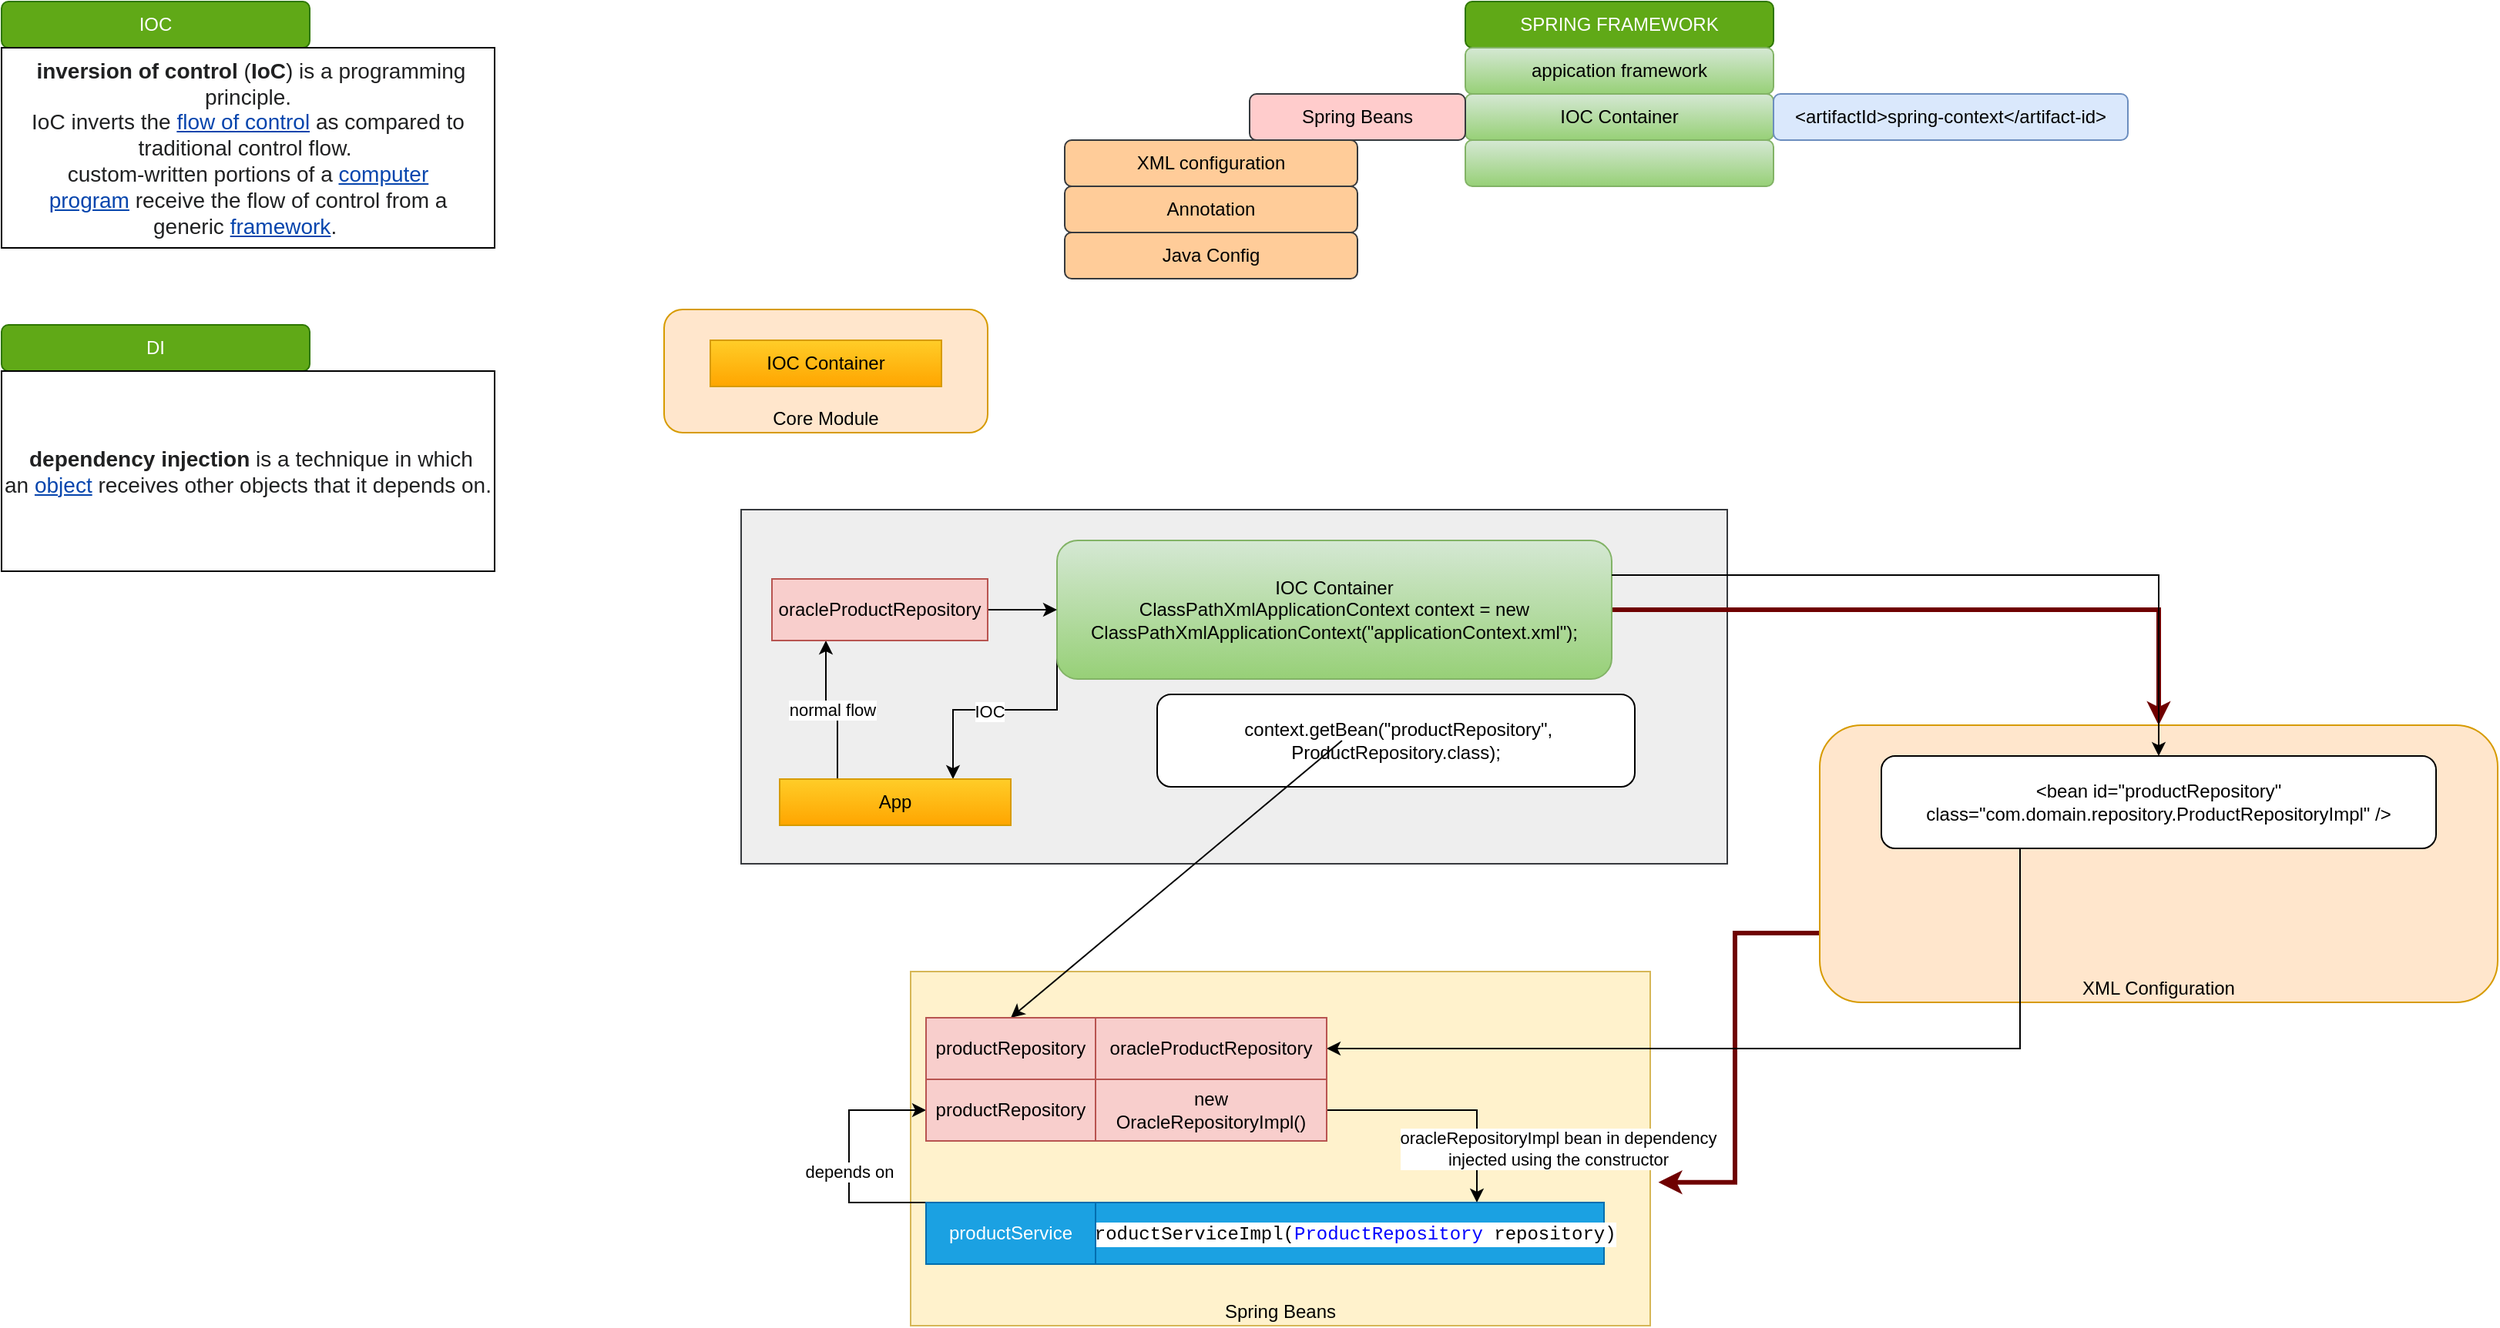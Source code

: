 <mxfile version="14.5.1" type="device"><diagram id="8gDDNi3ky16Sr8uJzAyY" name="IOC &amp; DI"><mxGraphModel dx="1888" dy="616" grid="1" gridSize="10" guides="1" tooltips="1" connect="1" arrows="1" fold="1" page="1" pageScale="1" pageWidth="850" pageHeight="1100" math="0" shadow="0"><root><mxCell id="0"/><mxCell id="1" parent="0"/><mxCell id="b3Y7_wizDRcXyE8OWq2Z-11" value="Spring Beans" style="rounded=0;whiteSpace=wrap;html=1;fillColor=#fff2cc;strokeColor=#d6b656;verticalAlign=bottom;" vertex="1" parent="1"><mxGeometry x="-30" y="670" width="480" height="230" as="geometry"/></mxCell><mxCell id="b3Y7_wizDRcXyE8OWq2Z-20" value="" style="rounded=0;whiteSpace=wrap;html=1;verticalAlign=bottom;fillColor=#eeeeee;strokeColor=#36393d;" vertex="1" parent="1"><mxGeometry x="-140" y="370" width="640" height="230" as="geometry"/></mxCell><mxCell id="b3Y7_wizDRcXyE8OWq2Z-13" style="edgeStyle=orthogonalEdgeStyle;rounded=0;orthogonalLoop=1;jettySize=auto;html=1;fillColor=#a20025;strokeColor=#6F0000;strokeWidth=3;" edge="1" parent="1" source="b3Y7_wizDRcXyE8OWq2Z-10" target="b3Y7_wizDRcXyE8OWq2Z-12"><mxGeometry relative="1" as="geometry"/></mxCell><mxCell id="b3Y7_wizDRcXyE8OWq2Z-34" style="edgeStyle=orthogonalEdgeStyle;rounded=0;orthogonalLoop=1;jettySize=auto;html=1;exitX=0;exitY=0.75;exitDx=0;exitDy=0;entryX=0.75;entryY=0;entryDx=0;entryDy=0;strokeWidth=1;" edge="1" parent="1" source="b3Y7_wizDRcXyE8OWq2Z-10" target="b3Y7_wizDRcXyE8OWq2Z-28"><mxGeometry relative="1" as="geometry"><Array as="points"><mxPoint x="65" y="500"/><mxPoint x="-2" y="500"/></Array></mxGeometry></mxCell><mxCell id="b3Y7_wizDRcXyE8OWq2Z-35" value="IOC" style="edgeLabel;html=1;align=center;verticalAlign=middle;resizable=0;points=[];" vertex="1" connectable="0" parent="b3Y7_wizDRcXyE8OWq2Z-34"><mxGeometry x="0.114" y="1" relative="1" as="geometry"><mxPoint as="offset"/></mxGeometry></mxCell><mxCell id="b3Y7_wizDRcXyE8OWq2Z-10" value="IOC Container&lt;br&gt;ClassPathXmlApplicationContext context = new ClassPathXmlApplicationContext(&quot;applicationContext.xml&quot;);" style="rounded=1;whiteSpace=wrap;html=1;fillColor=#d5e8d4;strokeColor=#82b366;gradientColor=#97d077;" vertex="1" parent="1"><mxGeometry x="65" y="390" width="360" height="90" as="geometry"/></mxCell><mxCell id="b3Y7_wizDRcXyE8OWq2Z-14" style="edgeStyle=orthogonalEdgeStyle;rounded=0;orthogonalLoop=1;jettySize=auto;html=1;exitX=0;exitY=0.75;exitDx=0;exitDy=0;entryX=1.011;entryY=0.595;entryDx=0;entryDy=0;entryPerimeter=0;fillColor=#a20025;strokeColor=#6F0000;strokeWidth=3;" edge="1" parent="1" source="b3Y7_wizDRcXyE8OWq2Z-12" target="b3Y7_wizDRcXyE8OWq2Z-11"><mxGeometry relative="1" as="geometry"/></mxCell><mxCell id="b3Y7_wizDRcXyE8OWq2Z-12" value="XML Configuration" style="rounded=1;whiteSpace=wrap;html=1;fillColor=#ffe6cc;strokeColor=#d79b00;verticalAlign=bottom;" vertex="1" parent="1"><mxGeometry x="560" y="510" width="440" height="180" as="geometry"/></mxCell><mxCell id="b3Y7_wizDRcXyE8OWq2Z-19" style="edgeStyle=orthogonalEdgeStyle;rounded=0;orthogonalLoop=1;jettySize=auto;html=1;exitX=0.25;exitY=1;exitDx=0;exitDy=0;strokeWidth=1;entryX=1;entryY=0.5;entryDx=0;entryDy=0;" edge="1" parent="1" source="b3Y7_wizDRcXyE8OWq2Z-15" target="b3Y7_wizDRcXyE8OWq2Z-21"><mxGeometry relative="1" as="geometry"/></mxCell><mxCell id="b3Y7_wizDRcXyE8OWq2Z-15" value="&amp;lt;bean id=&quot;productRepository&quot; class=&quot;com.domain.repository.ProductRepositoryImpl&quot; /&amp;gt;" style="rounded=1;whiteSpace=wrap;html=1;" vertex="1" parent="1"><mxGeometry x="600" y="530" width="360" height="60" as="geometry"/></mxCell><mxCell id="b3Y7_wizDRcXyE8OWq2Z-18" value="productRepository" style="rounded=0;whiteSpace=wrap;html=1;fillColor=#f8cecc;strokeColor=#b85450;" vertex="1" parent="1"><mxGeometry x="-20" y="700" width="110" height="40" as="geometry"/></mxCell><mxCell id="b3Y7_wizDRcXyE8OWq2Z-16" style="edgeStyle=orthogonalEdgeStyle;rounded=0;orthogonalLoop=1;jettySize=auto;html=1;exitX=1;exitY=0.25;exitDx=0;exitDy=0;" edge="1" parent="1" source="b3Y7_wizDRcXyE8OWq2Z-10" target="b3Y7_wizDRcXyE8OWq2Z-15"><mxGeometry relative="1" as="geometry"/></mxCell><mxCell id="b3Y7_wizDRcXyE8OWq2Z-7" value="Core Module" style="rounded=1;whiteSpace=wrap;html=1;fillColor=#ffe6cc;strokeColor=#d79b00;verticalAlign=bottom;" vertex="1" parent="1"><mxGeometry x="-190" y="240" width="210" height="80" as="geometry"/></mxCell><mxCell id="b3Y7_wizDRcXyE8OWq2Z-1" value="SPRING FRAMEWORK" style="rounded=1;whiteSpace=wrap;html=1;fillColor=#60a917;strokeColor=#2D7600;fontColor=#ffffff;" vertex="1" parent="1"><mxGeometry x="330" y="40" width="200" height="30" as="geometry"/></mxCell><mxCell id="b3Y7_wizDRcXyE8OWq2Z-3" value="appication framework" style="rounded=1;whiteSpace=wrap;html=1;fillColor=#d5e8d4;strokeColor=#82b366;gradientColor=#97d077;" vertex="1" parent="1"><mxGeometry x="330" y="70" width="200" height="30" as="geometry"/></mxCell><mxCell id="b3Y7_wizDRcXyE8OWq2Z-4" value="IOC Container" style="rounded=1;whiteSpace=wrap;html=1;fillColor=#d5e8d4;strokeColor=#82b366;gradientColor=#97d077;" vertex="1" parent="1"><mxGeometry x="330" y="100" width="200" height="30" as="geometry"/></mxCell><mxCell id="b3Y7_wizDRcXyE8OWq2Z-5" value="" style="rounded=1;whiteSpace=wrap;html=1;fillColor=#d5e8d4;strokeColor=#82b366;gradientColor=#97d077;" vertex="1" parent="1"><mxGeometry x="330" y="130" width="200" height="30" as="geometry"/></mxCell><mxCell id="b3Y7_wizDRcXyE8OWq2Z-6" value="IOC Container" style="rounded=0;whiteSpace=wrap;html=1;gradientColor=#ffa500;fillColor=#ffcd28;strokeColor=#d79b00;" vertex="1" parent="1"><mxGeometry x="-160" y="260" width="150" height="30" as="geometry"/></mxCell><mxCell id="b3Y7_wizDRcXyE8OWq2Z-8" value="&amp;lt;artifactId&amp;gt;spring-context&amp;lt;/artifact-id&amp;gt;" style="rounded=1;whiteSpace=wrap;html=1;fillColor=#dae8fc;strokeColor=#6c8ebf;" vertex="1" parent="1"><mxGeometry x="530" y="100" width="230" height="30" as="geometry"/></mxCell><mxCell id="b3Y7_wizDRcXyE8OWq2Z-9" value="Spring Beans" style="rounded=1;whiteSpace=wrap;html=1;fillColor=#ffcccc;strokeColor=#36393d;" vertex="1" parent="1"><mxGeometry x="190" y="100" width="140" height="30" as="geometry"/></mxCell><mxCell id="b3Y7_wizDRcXyE8OWq2Z-21" value="oracleProductRepository" style="rounded=0;whiteSpace=wrap;html=1;fillColor=#f8cecc;strokeColor=#b85450;" vertex="1" parent="1"><mxGeometry x="90" y="700" width="150" height="40" as="geometry"/></mxCell><mxCell id="b3Y7_wizDRcXyE8OWq2Z-24" value="&amp;nbsp;context.getBean(&quot;productRepository&quot;, ProductRepository.class);" style="rounded=1;whiteSpace=wrap;html=1;" vertex="1" parent="1"><mxGeometry x="130" y="490" width="310" height="60" as="geometry"/></mxCell><mxCell id="b3Y7_wizDRcXyE8OWq2Z-25" value="" style="endArrow=classic;html=1;strokeWidth=1;entryX=0.5;entryY=0;entryDx=0;entryDy=0;exitX=0.387;exitY=0.5;exitDx=0;exitDy=0;exitPerimeter=0;" edge="1" parent="1" source="b3Y7_wizDRcXyE8OWq2Z-24" target="b3Y7_wizDRcXyE8OWq2Z-18"><mxGeometry width="50" height="50" relative="1" as="geometry"><mxPoint x="240" y="560" as="sourcePoint"/><mxPoint x="290" y="510" as="targetPoint"/></mxGeometry></mxCell><mxCell id="b3Y7_wizDRcXyE8OWq2Z-26" value="productRepository" style="rounded=0;whiteSpace=wrap;html=1;fillColor=#f8cecc;strokeColor=#b85450;" vertex="1" parent="1"><mxGeometry x="-20" y="740" width="110" height="40" as="geometry"/></mxCell><mxCell id="b3Y7_wizDRcXyE8OWq2Z-67" style="edgeStyle=orthogonalEdgeStyle;rounded=0;orthogonalLoop=1;jettySize=auto;html=1;entryX=0.75;entryY=0;entryDx=0;entryDy=0;strokeWidth=1;" edge="1" parent="1" source="b3Y7_wizDRcXyE8OWq2Z-27" target="b3Y7_wizDRcXyE8OWq2Z-46"><mxGeometry relative="1" as="geometry"><Array as="points"><mxPoint x="338" y="760"/></Array></mxGeometry></mxCell><mxCell id="b3Y7_wizDRcXyE8OWq2Z-68" value="oracleRepositoryImpl bean in dependency&lt;br&gt;injected using the constructor" style="edgeLabel;html=1;align=center;verticalAlign=middle;resizable=0;points=[];" vertex="1" connectable="0" parent="b3Y7_wizDRcXyE8OWq2Z-67"><mxGeometry x="-0.013" relative="1" as="geometry"><mxPoint x="72" y="25" as="offset"/></mxGeometry></mxCell><mxCell id="b3Y7_wizDRcXyE8OWq2Z-27" value="new OracleRepositoryImpl()" style="rounded=0;whiteSpace=wrap;html=1;fillColor=#f8cecc;strokeColor=#b85450;" vertex="1" parent="1"><mxGeometry x="90" y="740" width="150" height="40" as="geometry"/></mxCell><mxCell id="b3Y7_wizDRcXyE8OWq2Z-32" value="normal flow" style="edgeStyle=orthogonalEdgeStyle;rounded=0;orthogonalLoop=1;jettySize=auto;html=1;exitX=0.25;exitY=0;exitDx=0;exitDy=0;entryX=0.25;entryY=1;entryDx=0;entryDy=0;strokeWidth=1;" edge="1" parent="1" source="b3Y7_wizDRcXyE8OWq2Z-28" target="b3Y7_wizDRcXyE8OWq2Z-30"><mxGeometry relative="1" as="geometry"/></mxCell><mxCell id="b3Y7_wizDRcXyE8OWq2Z-28" value="App" style="rounded=0;whiteSpace=wrap;html=1;gradientColor=#ffa500;fillColor=#ffcd28;strokeColor=#d79b00;" vertex="1" parent="1"><mxGeometry x="-115" y="545" width="150" height="30" as="geometry"/></mxCell><mxCell id="b3Y7_wizDRcXyE8OWq2Z-33" style="edgeStyle=orthogonalEdgeStyle;rounded=0;orthogonalLoop=1;jettySize=auto;html=1;entryX=0;entryY=0.5;entryDx=0;entryDy=0;strokeWidth=1;" edge="1" parent="1" source="b3Y7_wizDRcXyE8OWq2Z-30" target="b3Y7_wizDRcXyE8OWq2Z-10"><mxGeometry relative="1" as="geometry"/></mxCell><mxCell id="b3Y7_wizDRcXyE8OWq2Z-30" value="oracleProductRepository" style="rounded=0;whiteSpace=wrap;html=1;fillColor=#f8cecc;strokeColor=#b85450;" vertex="1" parent="1"><mxGeometry x="-120" y="415" width="140" height="40" as="geometry"/></mxCell><mxCell id="b3Y7_wizDRcXyE8OWq2Z-36" value="XML configuration" style="rounded=1;whiteSpace=wrap;html=1;fillColor=#ffcc99;strokeColor=#36393d;" vertex="1" parent="1"><mxGeometry x="70" y="130" width="190" height="30" as="geometry"/></mxCell><mxCell id="b3Y7_wizDRcXyE8OWq2Z-37" value="Annotation" style="rounded=1;whiteSpace=wrap;html=1;fillColor=#ffcc99;strokeColor=#36393d;" vertex="1" parent="1"><mxGeometry x="70" y="160" width="190" height="30" as="geometry"/></mxCell><mxCell id="b3Y7_wizDRcXyE8OWq2Z-38" value="Java Config" style="rounded=1;whiteSpace=wrap;html=1;fillColor=#ffcc99;strokeColor=#36393d;" vertex="1" parent="1"><mxGeometry x="70" y="190" width="190" height="30" as="geometry"/></mxCell><mxCell id="b3Y7_wizDRcXyE8OWq2Z-39" value="IOC" style="rounded=1;whiteSpace=wrap;html=1;fillColor=#60a917;strokeColor=#2D7600;fontColor=#ffffff;" vertex="1" parent="1"><mxGeometry x="-620" y="40" width="200" height="30" as="geometry"/></mxCell><mxCell id="b3Y7_wizDRcXyE8OWq2Z-40" value="&lt;span style=&quot;color: rgb(32 , 33 , 34) ; font-family: sans-serif ; font-size: 14px ; background-color: rgb(255 , 255 , 255)&quot;&gt;&amp;nbsp;&lt;/span&gt;&lt;b style=&quot;color: rgb(32 , 33 , 34) ; font-family: sans-serif ; font-size: 14px ; background-color: rgb(255 , 255 , 255)&quot;&gt;inversion of control&lt;/b&gt;&lt;span style=&quot;color: rgb(32 , 33 , 34) ; font-family: sans-serif ; font-size: 14px ; background-color: rgb(255 , 255 , 255)&quot;&gt;&amp;nbsp;(&lt;/span&gt;&lt;b style=&quot;color: rgb(32 , 33 , 34) ; font-family: sans-serif ; font-size: 14px ; background-color: rgb(255 , 255 , 255)&quot;&gt;IoC&lt;/b&gt;&lt;span style=&quot;color: rgb(32 , 33 , 34) ; font-family: sans-serif ; font-size: 14px ; background-color: rgb(255 , 255 , 255)&quot;&gt;) is a programming principle.&lt;br&gt;&lt;/span&gt;&lt;span style=&quot;color: rgb(32 , 33 , 34) ; font-family: sans-serif ; font-size: 14px ; background-color: rgb(255 , 255 , 255)&quot;&gt;IoC inverts the&amp;nbsp;&lt;/span&gt;&lt;a href=&quot;https://en.wikipedia.org/wiki/Control_flow&quot; title=&quot;Control flow&quot; style=&quot;color: rgb(6 , 69 , 173) ; background: none rgb(255 , 255 , 255) ; font-family: sans-serif ; font-size: 14px&quot;&gt;flow of control&lt;/a&gt;&lt;span style=&quot;color: rgb(32 , 33 , 34) ; font-family: sans-serif ; font-size: 14px ; background-color: rgb(255 , 255 , 255)&quot;&gt;&amp;nbsp;as compared to traditional control flow.&amp;nbsp;&lt;br&gt;&lt;/span&gt;&lt;span style=&quot;color: rgb(32 , 33 , 34) ; font-family: sans-serif ; font-size: 14px ; background-color: rgb(255 , 255 , 255)&quot;&gt;custom-written portions of a&amp;nbsp;&lt;/span&gt;&lt;a href=&quot;https://en.wikipedia.org/wiki/Computer_program&quot; title=&quot;Event-driven programming&quot; style=&quot;color: rgb(6 , 69 , 173) ; background: none rgb(255 , 255 , 255) ; font-family: sans-serif ; font-size: 14px&quot;&gt;computer program&lt;/a&gt;&lt;span style=&quot;color: rgb(32 , 33 , 34) ; font-family: sans-serif ; font-size: 14px ; background-color: rgb(255 , 255 , 255)&quot;&gt;&amp;nbsp;receive the flow of control from a generic&amp;nbsp;&lt;/span&gt;&lt;a href=&quot;https://en.wikipedia.org/wiki/Software_framework&quot; title=&quot;&quot; style=&quot;color: rgb(6 , 69 , 173) ; background: none rgb(255 , 255 , 255) ; font-family: sans-serif ; font-size: 14px&quot;&gt;framework&lt;/a&gt;&lt;span style=&quot;color: rgb(32 , 33 , 34) ; font-family: sans-serif ; font-size: 14px ; background-color: rgb(255 , 255 , 255)&quot;&gt;.&amp;nbsp;&lt;/span&gt;&lt;span style=&quot;color: rgb(32 , 33 , 34) ; font-family: sans-serif ; font-size: 14px ; background-color: rgb(255 , 255 , 255)&quot;&gt;&lt;br&gt;&lt;/span&gt;" style="rounded=0;whiteSpace=wrap;html=1;" vertex="1" parent="1"><mxGeometry x="-620" y="70" width="320" height="130" as="geometry"/></mxCell><mxCell id="b3Y7_wizDRcXyE8OWq2Z-43" value="depends on" style="edgeStyle=orthogonalEdgeStyle;rounded=0;orthogonalLoop=1;jettySize=auto;html=1;entryX=0;entryY=0.5;entryDx=0;entryDy=0;strokeWidth=1;exitX=0;exitY=0.5;exitDx=0;exitDy=0;" edge="1" parent="1" source="b3Y7_wizDRcXyE8OWq2Z-52" target="b3Y7_wizDRcXyE8OWq2Z-26"><mxGeometry relative="1" as="geometry"><mxPoint x="-20" y="800" as="sourcePoint"/><Array as="points"><mxPoint x="-70" y="820"/><mxPoint x="-70" y="760"/></Array><mxPoint as="offset"/></mxGeometry></mxCell><mxCell id="b3Y7_wizDRcXyE8OWq2Z-46" value="&lt;div style=&quot;color: rgb(0 , 0 , 0) ; background-color: rgb(255 , 255 , 255) ; font-family: &amp;#34;consolas&amp;#34; , &amp;#34;courier new&amp;#34; , monospace ; line-height: 16px&quot;&gt;ProductServiceImpl(&lt;span style=&quot;color: #0000ff&quot;&gt;ProductRepository&lt;/span&gt;&amp;nbsp;repository)&lt;/div&gt;" style="rounded=0;whiteSpace=wrap;html=1;fillColor=#1ba1e2;strokeColor=#006EAF;fontColor=#ffffff;" vertex="1" parent="1"><mxGeometry x="90" y="820" width="330" height="40" as="geometry"/></mxCell><mxCell id="b3Y7_wizDRcXyE8OWq2Z-47" value="productRepository" style="rounded=0;whiteSpace=wrap;html=1;fillColor=#f8cecc;strokeColor=#b85450;" vertex="1" parent="1"><mxGeometry x="-20" y="700" width="110" height="40" as="geometry"/></mxCell><mxCell id="b3Y7_wizDRcXyE8OWq2Z-48" value="oracleProductRepository" style="rounded=0;whiteSpace=wrap;html=1;fillColor=#f8cecc;strokeColor=#b85450;" vertex="1" parent="1"><mxGeometry x="90" y="700" width="150" height="40" as="geometry"/></mxCell><mxCell id="b3Y7_wizDRcXyE8OWq2Z-49" value="productRepository" style="rounded=0;whiteSpace=wrap;html=1;fillColor=#f8cecc;strokeColor=#b85450;" vertex="1" parent="1"><mxGeometry x="-20" y="700" width="110" height="40" as="geometry"/></mxCell><mxCell id="b3Y7_wizDRcXyE8OWq2Z-50" value="oracleProductRepository" style="rounded=0;whiteSpace=wrap;html=1;fillColor=#f8cecc;strokeColor=#b85450;" vertex="1" parent="1"><mxGeometry x="90" y="700" width="150" height="40" as="geometry"/></mxCell><mxCell id="b3Y7_wizDRcXyE8OWq2Z-52" value="productService" style="rounded=0;whiteSpace=wrap;html=1;fillColor=#1ba1e2;strokeColor=#006EAF;fontColor=#ffffff;" vertex="1" parent="1"><mxGeometry x="-20" y="820" width="110" height="40" as="geometry"/></mxCell><mxCell id="b3Y7_wizDRcXyE8OWq2Z-53" value="productRepository" style="rounded=0;whiteSpace=wrap;html=1;fillColor=#f8cecc;strokeColor=#b85450;" vertex="1" parent="1"><mxGeometry x="-20" y="700" width="110" height="40" as="geometry"/></mxCell><mxCell id="b3Y7_wizDRcXyE8OWq2Z-54" value="productRepository" style="rounded=0;whiteSpace=wrap;html=1;fillColor=#f8cecc;strokeColor=#b85450;" vertex="1" parent="1"><mxGeometry x="-20" y="740" width="110" height="40" as="geometry"/></mxCell><mxCell id="b3Y7_wizDRcXyE8OWq2Z-55" value="productRepository" style="rounded=0;whiteSpace=wrap;html=1;fillColor=#f8cecc;strokeColor=#b85450;" vertex="1" parent="1"><mxGeometry x="-20" y="700" width="110" height="40" as="geometry"/></mxCell><mxCell id="b3Y7_wizDRcXyE8OWq2Z-56" value="productRepository" style="rounded=0;whiteSpace=wrap;html=1;fillColor=#f8cecc;strokeColor=#b85450;" vertex="1" parent="1"><mxGeometry x="-20" y="740" width="110" height="40" as="geometry"/></mxCell><mxCell id="b3Y7_wizDRcXyE8OWq2Z-57" value="productRepository" style="rounded=0;whiteSpace=wrap;html=1;fillColor=#f8cecc;strokeColor=#b85450;" vertex="1" parent="1"><mxGeometry x="-20" y="700" width="110" height="40" as="geometry"/></mxCell><mxCell id="b3Y7_wizDRcXyE8OWq2Z-58" value="productRepository" style="rounded=0;whiteSpace=wrap;html=1;fillColor=#f8cecc;strokeColor=#b85450;" vertex="1" parent="1"><mxGeometry x="-20" y="740" width="110" height="40" as="geometry"/></mxCell><mxCell id="b3Y7_wizDRcXyE8OWq2Z-59" value="productRepository" style="rounded=0;whiteSpace=wrap;html=1;fillColor=#f8cecc;strokeColor=#b85450;" vertex="1" parent="1"><mxGeometry x="-20" y="700" width="110" height="40" as="geometry"/></mxCell><mxCell id="b3Y7_wizDRcXyE8OWq2Z-60" value="productRepository" style="rounded=0;whiteSpace=wrap;html=1;fillColor=#f8cecc;strokeColor=#b85450;" vertex="1" parent="1"><mxGeometry x="-20" y="740" width="110" height="40" as="geometry"/></mxCell><mxCell id="b3Y7_wizDRcXyE8OWq2Z-61" value="productRepository" style="rounded=0;whiteSpace=wrap;html=1;fillColor=#f8cecc;strokeColor=#b85450;" vertex="1" parent="1"><mxGeometry x="-20" y="700" width="110" height="40" as="geometry"/></mxCell><mxCell id="b3Y7_wizDRcXyE8OWq2Z-62" value="productRepository" style="rounded=0;whiteSpace=wrap;html=1;fillColor=#f8cecc;strokeColor=#b85450;" vertex="1" parent="1"><mxGeometry x="-20" y="740" width="110" height="40" as="geometry"/></mxCell><mxCell id="b3Y7_wizDRcXyE8OWq2Z-63" value="productRepository" style="rounded=0;whiteSpace=wrap;html=1;fillColor=#f8cecc;strokeColor=#b85450;" vertex="1" parent="1"><mxGeometry x="-20" y="700" width="110" height="40" as="geometry"/></mxCell><mxCell id="b3Y7_wizDRcXyE8OWq2Z-64" value="productRepository" style="rounded=0;whiteSpace=wrap;html=1;fillColor=#f8cecc;strokeColor=#b85450;" vertex="1" parent="1"><mxGeometry x="-20" y="700" width="110" height="40" as="geometry"/></mxCell><mxCell id="b3Y7_wizDRcXyE8OWq2Z-65" value="productRepository" style="rounded=0;whiteSpace=wrap;html=1;fillColor=#f8cecc;strokeColor=#b85450;" vertex="1" parent="1"><mxGeometry x="-20" y="700" width="110" height="40" as="geometry"/></mxCell><mxCell id="b3Y7_wizDRcXyE8OWq2Z-66" value="productRepository" style="rounded=0;whiteSpace=wrap;html=1;fillColor=#f8cecc;strokeColor=#b85450;" vertex="1" parent="1"><mxGeometry x="-20" y="700" width="110" height="40" as="geometry"/></mxCell><mxCell id="b3Y7_wizDRcXyE8OWq2Z-69" value="DI" style="rounded=1;whiteSpace=wrap;html=1;fillColor=#60a917;strokeColor=#2D7600;fontColor=#ffffff;" vertex="1" parent="1"><mxGeometry x="-620" y="250" width="200" height="30" as="geometry"/></mxCell><mxCell id="b3Y7_wizDRcXyE8OWq2Z-70" value="&lt;span style=&quot;color: rgb(32 , 33 , 34) ; font-family: sans-serif ; font-size: 14px ; background-color: rgb(255 , 255 , 255)&quot;&gt;&amp;nbsp;&lt;/span&gt;&lt;b style=&quot;color: rgb(32 , 33 , 34) ; font-family: sans-serif ; font-size: 14px ; background-color: rgb(255 , 255 , 255)&quot;&gt;dependency injection&lt;/b&gt;&lt;span style=&quot;color: rgb(32 , 33 , 34) ; font-family: sans-serif ; font-size: 14px ; background-color: rgb(255 , 255 , 255)&quot;&gt;&amp;nbsp;is a technique in which an&amp;nbsp;&lt;/span&gt;&lt;a href=&quot;https://en.wikipedia.org/wiki/Object_(computer_science)&quot; title=&quot;Object (computer science)&quot; style=&quot;color: rgb(6 , 69 , 173) ; background: none rgb(255 , 255 , 255) ; font-family: sans-serif ; font-size: 14px&quot;&gt;object&lt;/a&gt;&lt;span style=&quot;color: rgb(32 , 33 , 34) ; font-family: sans-serif ; font-size: 14px ; background-color: rgb(255 , 255 , 255)&quot;&gt;&amp;nbsp;receives other objects that it depends on.&lt;/span&gt;&lt;span style=&quot;color: rgb(32 , 33 , 34) ; font-family: sans-serif ; font-size: 14px ; background-color: rgb(255 , 255 , 255)&quot;&gt;&lt;br&gt;&lt;/span&gt;" style="rounded=0;whiteSpace=wrap;html=1;" vertex="1" parent="1"><mxGeometry x="-620" y="280" width="320" height="130" as="geometry"/></mxCell></root></mxGraphModel></diagram></mxfile>